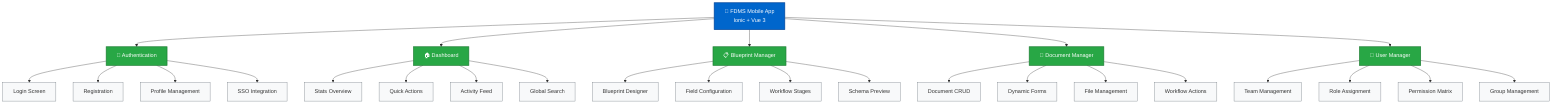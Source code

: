 graph TD
    A["📱 FDMS Mobile App<br/>Ionic + Vue 3"] --> B["🔐 Authentication"]
    A --> C["🏠 Dashboard"]
    A --> D["📋 Blueprint Manager"]
    A --> E["📄 Document Manager"]
    A --> F["👥 User Manager"]

    B --> B1["Login Screen"]
    B --> B2["Registration"]
    B --> B3["Profile Management"]
    B --> B4["SSO Integration"]

    C --> C1["Stats Overview"]
    C --> C2["Quick Actions"]
    C --> C3["Activity Feed"]
    C --> C4["Global Search"]

    D --> D1["Blueprint Designer"]
    D --> D2["Field Configuration"]
    D --> D3["Workflow Stages"]
    D --> D4["Schema Preview"]

    E --> E1["Document CRUD"]
    E --> E2["Dynamic Forms"]
    E --> E3["File Management"]
    E --> E4["Workflow Actions"]

    F --> F1["Team Management"]
    F --> F2["Role Assignment"]
    F --> F3["Permission Matrix"]
    F --> F4["Group Management"]

    classDef primary fill:#0066CC,stroke:#004499,stroke-width:2px,color:#fff
    classDef secondary fill:#28A745,stroke:#1e7e34,stroke-width:2px,color:#fff
    classDef screen fill:#f8f9fa,stroke:#6c757d,stroke-width:1px

    class A primary
    class B,C,D,E,F secondary
    class B1,B2,B3,B4,C1,C2,C3,C4,D1,D2,D3,D4,E1,E2,E3,E4,F1,F2,F3,F4 screen